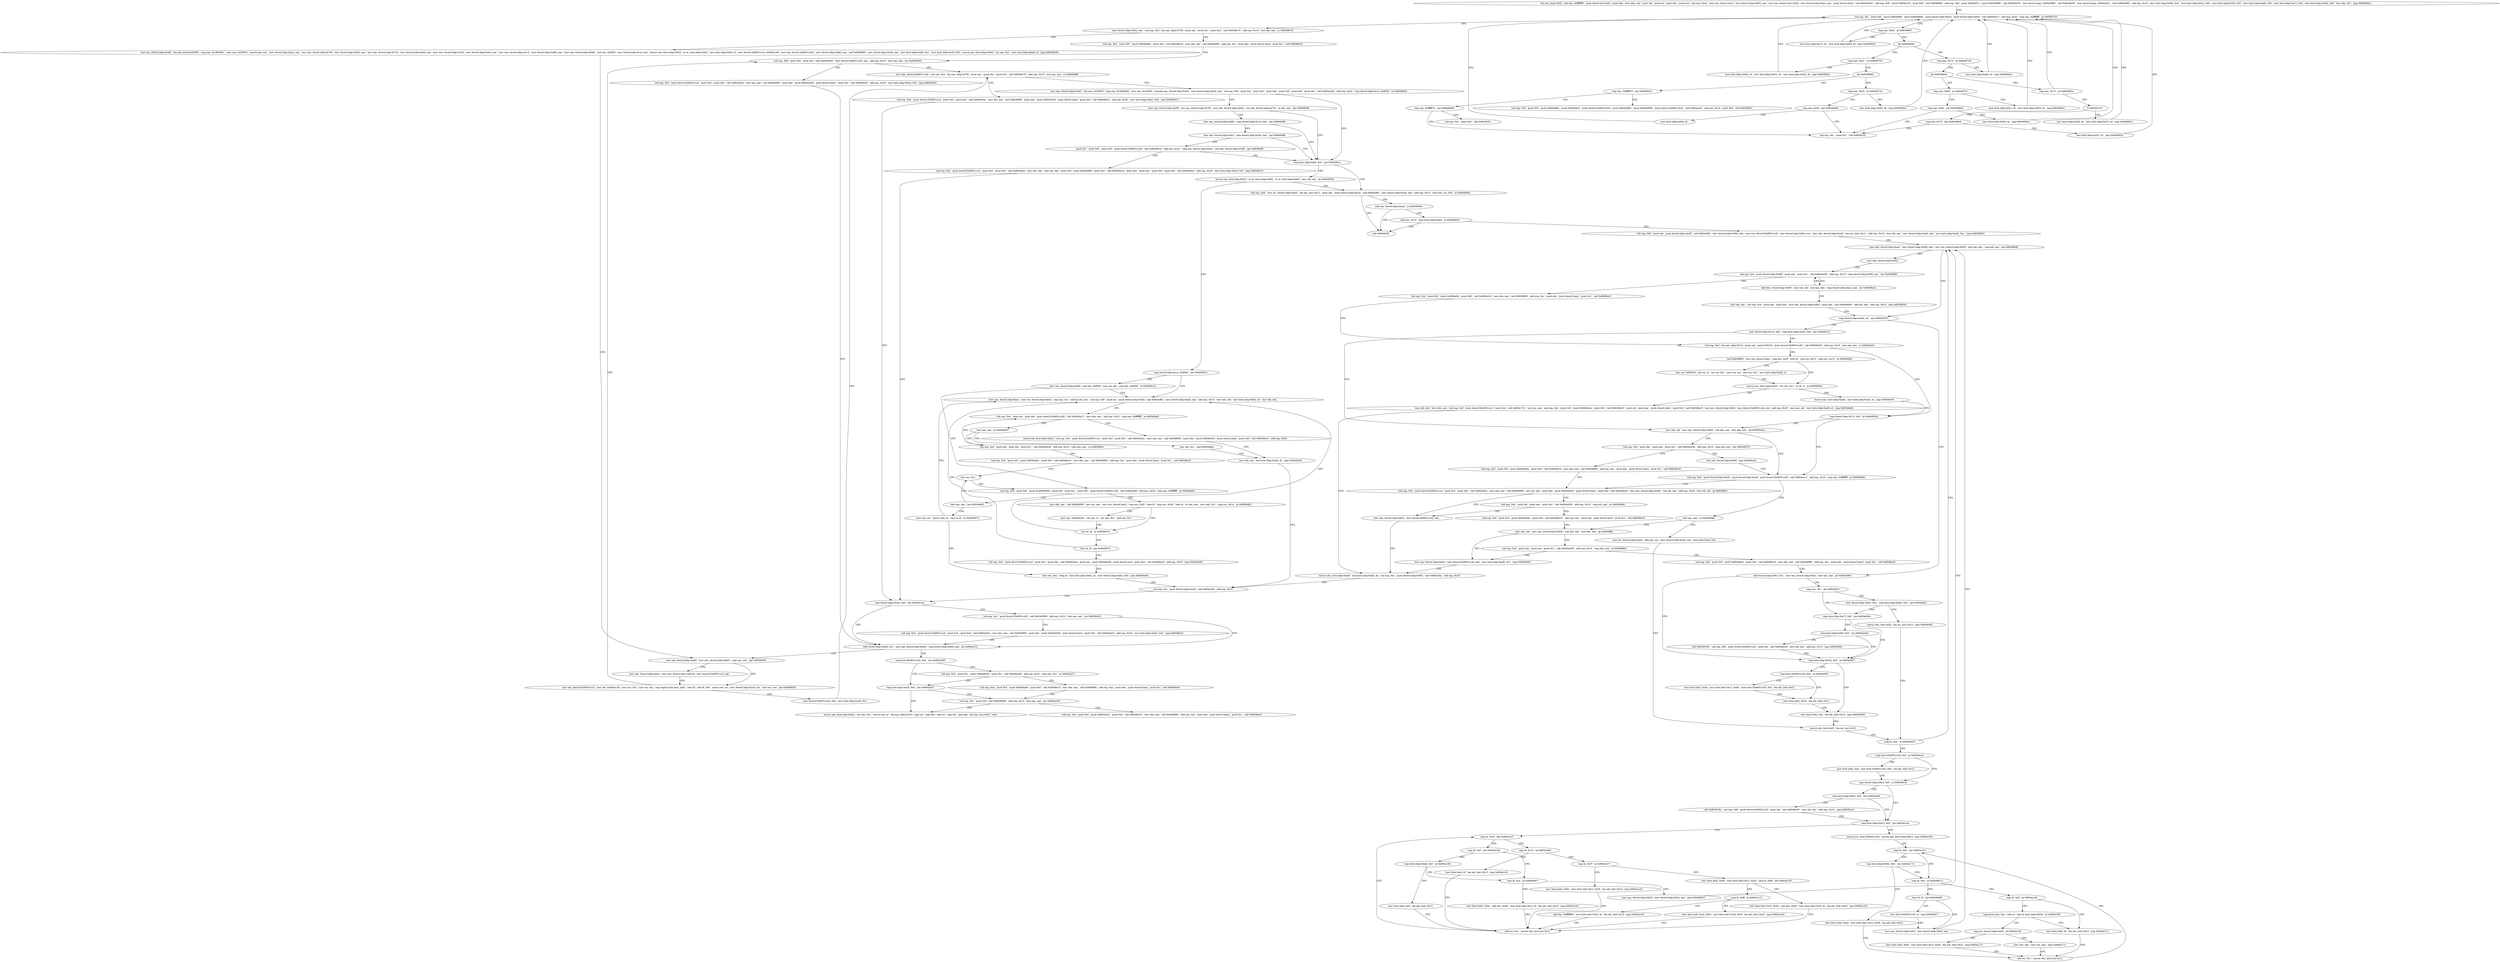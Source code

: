 digraph "func" {
"134518127" [label = "'lea ecx, [esp+0x4]', 'and esp, 0xfffffff0', 'push dword [ecx-0x4]', 'push ebp', 'mov ebp, esp', 'push edi', 'push esi', 'push ebx', 'push ecx', 'sub esp, 0xe4', 'mov eax, dword [ecx]', 'mov dword [ebp-0xb0], eax', 'mov eax, dword [ecx+0x4]', 'mov dword [ebp-0xbc], eax', 'push dword [eax]', 'call 0x804b0b4', 'add esp, 0x8', 'push 0x804e153', 'push 0x6', 'call 0x8048fd0', 'add esp, 0x8', 'push 0x804df1c', 'push 0x804d986', 'call 0x8049030', 'mov dword [esp], 0x804d986', 'call 0x8048e30', 'mov dword [esp], 0x804a2d1', 'call 0x804d880', 'add esp, 0x10', 'mov byte [ebp-0x94], 0x0', 'mov byte [ebp-0x91], 0x0', 'mov byte [ebp-0x92], 0x0', 'mov byte [ebp-0xa6], 0x0', 'mov byte [ebp-0xa7], 0x0', 'mov byte [ebp-0x93], 0x0', 'mov ebx, 0x1', 'jmp 0x804962e', " ]
"134518318" [label = "'sub esp, 0xc', 'push 0x0', 'push 0x804df80', 'push 0x804d9d5', 'push dword [ebp-0xbc]', 'push dword [ebp-0xb0]', 'call 0x804b01c', 'add esp, 0x20', 'cmp eax, 0xffffffff', 'je 0x8049753', " ]
"134518611" [label = "'mov dword [ebp-0x9c], eax', 'sub esp, 0x4', 'lea eax, [ebp-0x78]', 'push eax', 'push 0x1', 'push 0x3', 'call 0x8048e70', 'add esp, 0x10', 'test eax, eax', 'js 0x8049818', " ]
"134518362" [label = "'cmp eax, 0x62', 'je 0x80496f3', " ]
"134518808" [label = "'sub esp, 0x4', 'push 0x5', 'push 0x804d9e0', 'push 0x0', 'call 0x8048e10', 'mov ebx, eax', 'call 0x8048f90', 'add esp, 0xc', 'push ebx', 'push dword [eax]', 'push 0x1', 'call 0x8048ec0', " ]
"134518644" [label = "'mov ecx, dword [ebp-0x44]', 'lea eax, [ecx-0x20000]', 'cmp eax, 0x1ffe0001', 'mov eax, 0x20000', 'cmovb eax, ecx', 'mov dword [ebp-0xac], eax', 'mov eax, dword [ebp-0x78]', 'mov dword [ebp-0xd0], eax', 'mov eax, dword [ebp-0x74]', 'mov dword [ebp-0xd4], eax', 'mov eax, dword [ebp-0x20]', 'mov dword [ebp-0xdc], eax', 'mov eax, dword [ebp-0x1c]', 'mov dword [ebp-0xd8], eax', 'mov eax, dword [ebp-0x68]', 'and eax, 0xf000', 'mov dword [ebp-0xcc], eax', 'movzx eax, byte [ebp-0x93]', 'or al, byte [ebp-0x92]', 'mov byte [ebp-0xbf], al', 'mov dword [0x8051ccc], 0x804e136', 'mov eax, dword [0x8051c54]', 'mov dword [ebp-0xb8], eax', 'call 0x8048f60', 'mov dword [ebp-0xc8], eax', 'mov byte [ebp-0xbe], 0x1', 'mov byte [ebp-0xc0], 0x0', 'movzx eax, byte [ebp-0x94]', 'xor eax, 0x1', 'mov byte [ebp-0xbd], al', 'jmp 0x8049e3b', " ]
"134518515" [label = "'mov byte [ebp-0xa7], bl', 'mov byte [ebp-0x93], bl', 'jmp 0x804962e', " ]
"134518371" [label = "'jle 0x804960b', " ]
"134518845" [label = "'sub esp, 0x8', 'push 0x0', 'push eax', 'call 0x8048d50', 'mov dword [0x8051cc8], eax', 'add esp, 0x10', 'test eax, eax', 'jns 0x8049e94', " ]
"134520379" [label = "'mov eax, dword [ebp-0xb8]', 'mov edx, dword [ebp-0xb0]', 'cmp eax, edx', 'jge 0x8049e59', " ]
"134518283" [label = "'cmp eax, 0x41', 'je 0x8049704', " ]
"134518373" [label = "'cmp eax, 0x73', 'je 0x8049726', " ]
"134520468" [label = "'mov ebx, dword [0x8051cc8]', 'sub esp, 0x4', 'lea eax, [ebp-0x78]', 'push eax', 'push ebx', 'push 0x3', 'call 0x8048e70', 'add esp, 0x10', 'test eax, eax', 'js 0x804988f', " ]
"134518927" [label = "'sub esp, 0x4', 'push dword [0x8051ccc]', 'push 0x3', 'push 0x0', 'call 0x804c82a', 'mov ebx, eax', 'call 0x8048f90', 'push ebx', 'push 0x804e028', 'push dword [eax]', 'push 0x0', 'call 0x8048ec0', 'add esp, 0x20', 'mov byte [ebp-0xbe], 0x0', 'jmp 0x8049e15', " ]
"134520500" [label = "'mov eax, dword [ebp-0x44]', 'sub eax, 0x20000', 'cmp eax, 0x1ffe0000', 'mov eax, 0x20000', 'cmovbe eax, dword [ebp-0x44]', 'mov dword [ebp-0xb4], eax', 'sub esp, 0x8', 'push 0x2', 'push 0x0', 'push 0x0', 'push 0x0', 'push 0x0', 'push ebx', 'call 0x804a3a6', 'add esp, 0x20', 'cmp dword [ebp-0xcc], 0x8000', 'je 0x80498c6', " ]
"134518872" [label = "'sub esp, 0x4', 'push dword [0x8051ccc]', 'push 0x3', 'push 0x0', 'call 0x804c82a', 'mov ebx, eax', 'call 0x8048f90', 'push ebx', 'push 0x804e028', 'push dword [eax]', 'push 0x0', 'call 0x8048ec0', 'add esp, 0x20', 'mov byte [ebp-0xbe], 0x0', 'jmp 0x8049e22', " ]
"134520354" [label = "'add dword [ebp-0xb8], 0x1', 'mov eax, dword [ebp-0xb8]', 'cmp dword [ebp-0xb0], eax', 'jle 0x804a21e', " ]
"134520409" [label = "'mov eax, dword [0x8051ccc]', 'mov edi, 0x804e136', 'mov ecx, 0x2', 'mov esi, eax', 'rep cmpsb byte [esi], [edi]', 'seta dl', 'sbb dl, 0x0', 'movsx ecx, dl', 'mov dword [ebp-0xc4], ecx', 'test ecx, ecx', 'jne 0x804983d', " ]
"134520395" [label = "'mov edx, dword [ebp-0xbc]', 'mov eax, dword [edx+eax*4]', 'mov dword [0x8051ccc], eax', " ]
"134518532" [label = "'mov byte [ebp-0x94], bl', 'mov byte [ebp-0x91], bl', 'mov byte [ebp-0x92], bl', 'jmp 0x804962e', " ]
"134518292" [label = "'jle 0x8049688', " ]
"134518566" [label = "'mov byte [ebp-0xa6], bl', 'jmp 0x804962e', " ]
"134518382" [label = "'jle 0x80496d4', " ]
"134520341" [label = "'cmp dword [ebp-0xc4], 0x0', 'jne 0x804a1ce', " ]
"134518982" [label = "'mov eax, dword [ebp-0xd0]', 'xor eax, dword [ebp-0x78]', 'mov edx, dword [ebp-0xd4]', 'xor edx, dword [ebp-0x74]', 'or edx, eax', 'jne 0x8049ef6', " ]
"134520566" [label = "'cmp byte [ebp-0xbf], 0x0', 'jne 0x8049f1a', " ]
"134521374" [label = "'cmp byte [0x8051cc0], 0x0', 'jne 0x804a249', " ]
"134520451" [label = "'mov dword [0x8051cc8], 0x0', 'mov byte [ebp-0xc0], 0x1', " ]
"134518408" [label = "'cmp eax, 0xffffff7d', 'jne 0x80496c3', " ]
"134518294" [label = "'cmp eax, 0x45', 'je 0x804971b', " ]
"134518484" [label = "'cmp eax, 0x65', 'je 0x8049731', " ]
"134518384" [label = "'cmp eax, 0x75', 'je 0x804962e', " ]
"134521294" [label = "'sub esp, 0xc', 'push dword [0x8051cc8]', 'call 0x8049080', 'add esp, 0x10', 'test eax, eax', 'jns 0x8049e22', " ]
"134519008" [label = "'mov eax, dword [ebp-0xd8]', 'cmp dword [ebp-0x1c], eax', 'jne 0x8049ef6', " ]
"134520602" [label = "'sub esp, 0x8', 'mov esi, dword [ebp-0xb4]', 'lea eax, [esi+0x1]', 'push eax', 'push dword [ebp-0xc8]', 'call 0x804cf82', 'mov dword [ebp-0xa4], eax', 'add esp, 0x10', 'imul eax, esi, 0x4', 'jo 0x8049b0e', " ]
"134520575" [label = "'movzx eax, byte [ebp-0x91]', 'or al, byte [ebp-0x94]', 'or al, byte [ebp-0xa6]', 'mov edi, eax', 'je 0x804995d', " ]
"134521417" [label = "'sub esp, 0x4', 'push 0x1', 'push 0x804da30', 'push 0x1', 'call 0x804a438', 'add esp, 0x10', 'cmp eax, 0x1', 'je 0x804a227', " ]
"134521383" [label = "'cmp byte [ebp-0xc0], 0x0', 'jne 0x804a287', " ]
"134518467" [label = "'cmp eax, 0xffffff7e', 'jne 0x80496e9', " ]
"134518415" [label = "'sub esp, 0x4', 'push 0x0', 'push 0x804d9af', 'push 0x804d9c3', 'push dword [0x8051c44]', 'push 0x804d982', 'push 0x804d908', 'push dword [0x8051cb4]', 'call 0x804cee5', 'add esp, 0x14', 'push 0x0', 'call 0x8048f10', " ]
"134518555" [label = "'mov byte [ebp-0x92], bl', 'jmp 0x804962e', " ]
"134518303" [label = "'cmp eax, 0x54', 'jne 0x80496e9', " ]
"134518577" [label = "'mov byte [ebp-0x91], bl', 'mov byte [ebp-0x92], bl', 'jmp 0x804962e', " ]
"134518489" [label = "'cmp eax, 0x6e', 'jne 0x80496e9', " ]
"134518389" [label = "'jl 0x8049742', " ]
"134521319" [label = "'sub esp, 0x4', 'push dword [0x8051ccc]', 'push 0x3', 'push 0x0', 'call 0x804c82a', 'mov ebx, eax', 'call 0x8048f90', 'push ebx', 'push 0x804e028', 'push dword [eax]', 'push 0x0', 'call 0x8048ec0', 'add esp, 0x20', 'mov byte [ebp-0xbe], 0x0', 'jmp 0x8049e22', " ]
"134519023" [label = "'mov eax, dword [ebp-0xdc]', 'cmp dword [ebp-0x20], eax', 'jne 0x8049ef6', " ]
"134519566" [label = "'call 0x804d30f', " ]
"134520644" [label = "'add eax, dword [ebp-0xac]', 'jo 0x8049b0e', " ]
"134519133" [label = "'cmp dword [ebp-0xcc], 0x8000', 'jne 0x804997e', " ]
"134521442" [label = "'sub esp, 0x4', 'push 0x5', 'push 0x804da0e', 'push 0x0', 'call 0x8048e10', 'mov ebx, eax', 'call 0x8048f90', 'add esp, 0xc', 'push ebx', 'push dword [eax]', 'push 0x1', 'call 0x8048ec0', " ]
"134521479" [label = "'sub esp, 0xc', 'push 0x0', 'call 0x8049080', 'add esp, 0x10', 'test eax, eax', 'jns 0x804a230', " ]
"134521392" [label = "'movzx eax, byte [ebp-0xbe]', 'xor eax, 0x1', 'movzx eax, al', 'lea esp, [ebp-0x10]', 'pop ecx', 'pop ebx', 'pop esi', 'pop edi', 'pop ebp', 'lea esp, [ecx-0x4]', 'retn', " ]
"134518505" [label = "'sub esp, 0xc', 'push 0x1', 'call 0x80491f2', " ]
"134518474" [label = "'sub esp, 0xc', 'push 0x0', 'call 0x80491f2', " ]
"134518312" [label = "'mov byte [ebp-0x94], bl', " ]
"134518494" [label = "'mov byte [ebp-0x93], bl', 'jmp 0x804962e', " ]
"134518594" [label = "'mov byte [ebp-0x94], bl', 'mov byte [ebp-0x91], bl', 'jmp 0x804962e', " ]
"134518395" [label = "'cmp eax, 0x76', 'jne 0x80496e9', " ]
"134519038" [label = "'push 0x1', 'push 0x0', 'push 0x0', 'push dword [0x8051cc8]', 'call 0x8049010', 'add esp, 0x10', 'cmp eax, dword [ebp-0x4c]', 'sbb edx, dword [ebp-0x48]', 'jge 0x8049ef6', " ]
"134520656" [label = "'add eax, 0x13', 'seto byte [ebp-0xa8]', 'jo 0x8049b0e', " ]
"134519166" [label = "'mov eax, dword [ebp-0xac]', 'mov esi, dword [ebp-0xb4]', 'cmp eax, esi', 'cmovge esi, eax', 'sub esp, 0x8', 'push esi', 'push dword [ebp-0xc8]', 'call 0x804cf82', 'mov dword [ebp-0xa4], eax', 'add esp, 0x10', 'mov edx, edi', 'mov byte [ebp-0x8c], dl', 'mov edi, eax', " ]
"134519145" [label = "'mov eax, dword [ebp-0x68]', 'and eax, 0xf000', 'mov esi, edi', 'cmp eax, 0x8000', 'je 0x8049a14', " ]
"134521496" [label = "'sub esp, 0x4', 'push 0x5', 'push 0x804da32', 'push 0x0', 'call 0x8048e10', 'mov ebx, eax', 'call 0x8048f90', 'add esp, 0xc', 'push ebx', 'push dword [eax]', 'push 0x1', 'call 0x8048ec0', " ]
"134518400" [label = "'mov byte [ebp-0x91], bl', 'jmp 0x804962e', " ]
"134519070" [label = "'sub esp, 0x4', 'push dword [0x8051ccc]', 'push 0x3', 'push 0x0', 'call 0x804c82a', 'mov ebx, eax', 'add esp, 0xc', 'push 0x5', 'push 0x804d9f0', 'push 0x0', 'call 0x8048e10', 'push ebx', 'push eax', 'push 0x0', 'push 0x0', 'call 0x8048ec0', 'add esp, 0x20', 'mov byte [ebp-0xbe], 0x0', 'jmp 0x8049e15', " ]
"134520672" [label = "'sub esp, 0x8', 'push eax', 'push dword [ebp-0xc8]', 'call 0x804cf82', 'mov dword [ebp-0x90], eax', 'mov ecx, dword [0x8051cc4]', 'mov dword [ebp-0x8c], ecx', 'mov edx, dword [ebp-0xa4]', 'lea esi, [edx+0x1]', 'add esp, 0x10', 'mov edi, eax', 'mov dword [ebp-0xa0], edx', 'mov byte [ebp-0xa5], 0x1', 'jmp 0x8049b23', " ]
"134519217" [label = "'sub esp, 0x4', 'push esi', 'push edi', 'push dword [0x8051cc8]', 'call 0x804ca12', 'mov ebx, eax', 'add esp, 0x10', 'cmp eax, 0xffffffff', 'je 0x8049ac8', " ]
"134519316" [label = "'sub esp, 0x8', 'push 0x0', 'push 0x40000000', 'push 0x0', 'push 0x1', 'push 0x0', 'push dword [0x8051cc8]', 'call 0x804a38f', 'add esp, 0x20', 'cmp eax, 0xffffffff', 'je 0x8049a62', " ]
"134519587" [label = "'mov edx, dword [ebp-0xac]', 'mov dword [ebp-0x98], edx', 'mov eax, dword [ebp-0x90]', 'add eax, edx', 'cmp edi, eax', 'jae 0x8049ba8', " ]
"134519496" [label = "'movzx edi, byte [ebp-0x8c]', 'sub esp, 0x4', 'push dword [0x8051ccc]', 'push 0x3', 'push 0x0', 'call 0x804c82a', 'mov ebx, eax', 'call 0x8048f90', 'push ebx', 'push 0x804e028', 'push dword [eax]', 'push 0x0', 'call 0x8048ec0', 'add esp, 0x20', " ]
"134519546" [label = "'mov edx, edi', 'and byte [ebp-0xbe], dl', 'jmp 0x8049e04', " ]
"134519247" [label = "'test eax, eax', 'je 0x8049b07', " ]
"134519559" [label = "'mov edi, 0x1', 'jmp 0x8049afa', " ]
"134519255" [label = "'sub esp, 0x4', 'push eax', 'push edi', 'push 0x1', 'call 0x804a438', 'add esp, 0x10', 'cmp ebx, eax', 'je 0x80499b1', " ]
"134519394" [label = "'mov ebx, eax', 'call 0x8048f90', 'mov esi, eax', 'mov ecx, dword [eax]', 'cmp ecx, 0x5f', 'sete dl', 'cmp ecx, 0x26', 'sete al', 'or edx, eax', 'mov eax, 0x1', 'cmp ecx, 0x1a', 'ja 0x8049a92', " ]
"134519351" [label = "'test eax, eax', 'jne 0x8049a0f', " ]
"134519720" [label = "'mov ebx, dword [ebp-0x90]', " ]
"134519611" [label = "'cmp dword [ebp-0xa0], esi', 'jae 0x804a033', " ]
"134520324" [label = "'sub esp, 0xc', 'push dword [ebp-0xa4]', 'call 0x804a3fa', 'add esp, 0x10', " ]
"134519274" [label = "'sub esp, 0x4', 'push 0x5', 'push 0x804da0e', 'push 0x0', 'call 0x8048e10', 'mov ebx, eax', 'call 0x8048f90', 'add esp, 0xc', 'push ebx', 'push dword [eax]', 'push 0x1', 'call 0x8048ec0', " ]
"134519442" [label = "'test al, al', 'je 0x804997e', " ]
"134519429" [label = "'mov eax, 0x4440202', 'shr eax, cl', 'xor eax, 0x1', 'and eax, 0x1', " ]
"134519311" [label = "'mov esi, 0x1', " ]
"134519355" [label = "'mov eax, esi', 'movzx ebx, al', 'test al, al', 'je 0x804997e', " ]
"134519726" [label = "'sub esp, 0x4', 'push dword [ebp-0x98]', 'push ebx', 'push 0x1', 'call 0x804a438', 'add esp, 0x10', 'cmp dword [ebp-0x98], eax', 'jne 0x8049bf9', " ]
"134520883" [label = "'add dword [ebp-0x8c], 0x1', 'mov eax, dword [ebp-0x8c]', 'test eax, eax', 'jle 0x804a06e', " ]
"134519623" [label = "'mov dword [ebp-0x7c], 0x0', 'cmp byte [ebp-0xa5], 0x0', 'jne 0x8049c1e', " ]
"134519450" [label = "'test dl, dl', 'jne 0x804997e', " ]
"134519368" [label = "'test ebx, ebx', 'setg al', 'and byte [ebp-0xbe], al', 'mov dword [ebp-0xa4], 0x0', 'jmp 0x8049e04', " ]
"134519801" [label = "'sub esp, 0x4', 'push 0x5', 'push 0x804da0e', 'push 0x0', 'call 0x8048e10', 'mov ebx, eax', 'call 0x8048f90', 'add esp, 0xc', 'push ebx', 'push dword [eax]', 'push 0x1', 'call 0x8048ec0', " ]
"134519838" [label = "'sub esp, 0x4', 'lea eax, [ebp-0x7c]', 'push eax', 'push 0x541b', 'push dword [0x8051cc8]', 'call 0x8048e50', 'add esp, 0x10', 'test eax, eax', 'js 0x8049ce4', " ]
"134519754" [label = "'add ebx, dword [ebp-0x98]', 'mov eax, edi', 'sub eax, ebx', 'cmp dword [ebp-0xac], eax', 'jle 0x8049bae', " ]
"134519772" [label = "'mov edi, eax', 'sub esp, 0x4', 'push eax', 'push ebx', 'mov ebx, dword [ebp-0x90]', 'push ebx', 'call 0x8048d90', 'add edi, ebx', 'add esp, 0x10', 'jmp 0x8049b3b', " ]
"134520942" [label = "'cmp byte [ebp-0x92], 0x0', 'je 0x804a097', " ]
"134520900" [label = "'cmp eax, 0x1', 'jle 0x804a05c', " ]
"134519643" [label = "'mov ebx, edi', 'mov eax, dword [ebp-0x90]', 'sub ebx, eax', 'test ebx, ebx', 'jle 0x8049c4a', " ]
"134519458" [label = "'sub esp, 0x4', 'push dword [0x8051ccc]', 'push 0x3', 'push 0x0', 'call 0x804c82a', 'push eax', 'push 0x804e028', 'push dword [esi]', 'push 0x0', 'call 0x8048ec0', 'add esp, 0x20', 'jmp 0x8049a48', " ]
"134520036" [label = "'call 0x8048f90', 'mov ecx, dword [eax]', 'cmp ecx, 0x5f', 'sete dl', 'sub ecx, 0x13', 'cmp ecx, 0x13', 'ja 0x8049d0e', " ]
"134520078" [label = "'movzx ecx, byte [ebp-0xa5]', 'xor ecx, 0x1', 'or dl, cl', 'je 0x8049d2e', " ]
"134520057" [label = "'mov esi, 0x80049', 'shr esi, cl', 'xor esi, 0x1', 'mov ecx, esi', 'and ecx, 0x1', 'mov byte [ebp-0xa5], cl', " ]
"134519872" [label = "'cmp dword [ebp-0x7c], 0x0', 'je 0x8049b5b', " ]
"134519882" [label = "'sub esp, 0x4', 'push dword [ebp-0xb4]', 'push dword [ebp-0xa4]', 'push dword [0x8051cc8]', 'call 0x804ca12', 'add esp, 0x10', 'cmp eax, 0xffffffff', 'je 0x8049d9e', " ]
"134520983" [label = "'mov byte [edi], 0xa', 'lea edi, [edi+0x1]', 'jmp 0x8049c89', " ]
"134520951" [label = "'cmp byte [0x8051cc0], 0x0', 'je 0x804a091', " ]
"134520924" [label = "'cmp byte [ebp-0xa7], 0x0', 'jne 0x804a06e', " ]
"134520905" [label = "'mov dword [ebp-0x8c], 0x2', 'cmp byte [ebp-0xa6], 0x0', 'jne 0x804a0a2', " ]
"134519661" [label = "'sub esp, 0x4', 'push ebx', 'push eax', 'push 0x1', 'call 0x804a438', 'add esp, 0x10', 'cmp ebx, eax', 'jne 0x8049d79', " ]
"134520110" [label = "'mov edi, edx', 'mov ebx, eax', 'sub esp, 0x8', 'push dword [0x8051ccc]', 'push 0x4', 'call 0x804c721', 'mov esi, eax', 'add esp, 0xc', 'push 0x5', 'push 0x804da1a', 'push 0x0', 'call 0x8048e10', 'push esi', 'push eax', 'push dword [ebx]', 'push 0x0', 'call 0x8048ec0', 'mov ecx, dword [ebp-0x8c]', 'mov dword [0x8051cc4], ecx', 'add esp, 0x20', 'mov eax, edi', 'mov byte [ebp-0xa8], al', 'jmp 0x8049de6', " ]
"134520092" [label = "'movzx eax, byte [ebp-0xa8]', 'mov byte [ebp-0xa5], al', 'jmp 0x8049c40', " ]
"134520222" [label = "'sub esp, 0x4', 'push dword [0x8051ccc]', 'push 0x3', 'push 0x0', 'call 0x804c82a', 'mov ebx, eax', 'call 0x8048f90', 'mov esi, eax', 'push ebx', 'push 0x804e028', 'push dword [eax]', 'push 0x0', 'call 0x8048ec0', 'mov eax, dword [ebp-0x90]', 'sub edi, eax', 'add esp, 0x20', 'test edi, edi', 'jg 0x8049fa1', " ]
"134519920" [label = "'test eax, eax', 'je 0x8049fd6', " ]
"134519945" [label = "'movzx ebx, byte [esi]', 'lea esi, [esi+0x1]', " ]
"134520977" [label = "'mov byte [edi], 0x24', 'lea edi, [edi+0x1]', " ]
"134520960" [label = "'mov byte [edi], 0x5e', 'mov byte [edi+0x1], 0x4d', 'mov byte [0x8051cc0], 0x0', 'lea edi, [edi+0x2]', " ]
"134520933" [label = "'cmp byte [ebp-0x93], 0x0', 'jne 0x804a0ad', " ]
"134520994" [label = "'movzx ebx, byte [esi]', 'lea esi, [esi+0x1]', 'jmp 0x8049c8f', " ]
"134520185" [label = "'sub esp, 0x4', 'push 0x5', 'push 0x804da0e', 'push 0x0', 'call 0x8048e10', 'mov ebx, eax', 'call 0x8048f90', 'add esp, 0xc', 'push ebx', 'push dword [eax]', 'push 0x1', 'call 0x8048ec0', " ]
"134519684" [label = "'mov edi, dword [ebp-0x90]', 'jmp 0x8049c4a', " ]
"134520294" [label = "'movzx edx, byte [ebp-0xa8]', 'and byte [ebp-0xbe], dl', 'sub esp, 0xc', 'push dword [ebp-0x90]', 'call 0x804a3fa', 'add esp, 0x10', " ]
"134520737" [label = "'sub esp, 0x4', 'push edi', 'push eax', 'push 0x1', 'call 0x804a438', 'add esp, 0x10', 'cmp edi, eax', 'je 0x8049ddb', " ]
"134520283" [label = "'mov eax, dword [ebp-0x8c]', 'mov dword [0x8051cc4], eax', " ]
"134520790" [label = "'mov ebx, edi', 'mov eax, dword [ebp-0x90]', 'sub ebx, eax', 'test ebx, ebx', 'jg 0x8049ffb', " ]
"134519928" [label = "'mov esi, dword [ebp-0xa4]', 'add eax, esi', 'mov dword [ebp-0xa0], eax', 'mov byte [eax], 0xa', " ]
"134519951" [label = "'cmp bl, 0xa', 'je 0x8049b23', " ]
"134521005" [label = "'call 0x804919b', 'sub esp, 0x8', 'push dword [0x8051c2c]', 'push edi', 'call 0x8048e20', 'mov edi, eax', 'add esp, 0x10', 'jmp 0x804a06e', " ]
"134520760" [label = "'sub esp, 0x4', 'push 0x5', 'push 0x804da0e', 'push 0x0', 'call 0x8048e10', 'add esp, 0xc', 'push eax', 'push dword [esi]', 'push 0x1', 'call 0x8048ec0', " ]
"134520827" [label = "'sub esp, 0x4', 'push ebx', 'push eax', 'push 0x1', 'call 0x804a438', 'add esp, 0x10', 'cmp ebx, eax', 'je 0x8049fe4', " ]
"134520804" [label = "'mov eax, dword [ebp-0x8c]', 'mov dword [0x8051cc4], eax', 'mov byte [ebp-0xa8], 0x1', 'jmp 0x8049de6', " ]
"134519960" [label = "'cmp byte [0x8051cc0], 0x0', 'je 0x8049cae', " ]
"134519982" [label = "'cmp dword [ebp-0x8c], 0x0', 'js 0x8049cc4', " ]
"134519969" [label = "'mov byte [edi], 0xd', 'mov byte [0x8051cc0], 0x0', 'lea edi, [edi+0x1]', " ]
"134520846" [label = "'sub esp, 0x4', 'push 0x5', 'push 0x804da0e', 'push 0x0', 'call 0x8048e10', 'mov ebx, eax', 'call 0x8048f90', 'add esp, 0xc', 'push ebx', 'push dword [eax]', 'push 0x1', 'call 0x8048ec0', " ]
"134520004" [label = "'cmp byte [ebp-0x91], 0x0', 'jne 0x804a14a', " ]
"134519991" [label = "'cmp byte [ebp-0x93], 0x0', 'jne 0x804a0c8', " ]
"134521162" [label = "'cmp bl, 0x1f', 'jbe 0x804a12f', " ]
"134520017" [label = "'movzx ecx, byte [0x8051cc0]', 'movzx edx, byte [ebp-0x91]', 'jmp 0x804a183', " ]
"134521032" [label = "'call 0x804919b', 'sub esp, 0x8', 'push dword [0x8051c2c]', 'push edi', 'call 0x8048e20', 'mov edi, eax', 'add esp, 0x10', 'jmp 0x8049cc4', " ]
"134521135" [label = "'cmp bl, 0x9', 'jne 0x804a15b', " ]
"134521167" [label = "'cmp bl, 0x7e', 'ja 0x804a0e6', " ]
"134521219" [label = "'cmp bl, 0x9', 'jne 0x804a191', " ]
"134521179" [label = "'cmp bl, 0xa', 'je 0x8049b97', " ]
"134521140" [label = "'cmp byte [ebp-0xbd], 0x0', 'je 0x804a15b', " ]
"134521062" [label = "'cmp bl, 0x7f', 'je 0x804a107', " ]
"134521172" [label = "'mov byte [edi], bl', 'lea edi, [edi+0x1]', 'jmp 0x804a143', " ]
"134521233" [label = "'cmp bl, 0xa', 'je 0x8049b13', " ]
"134521224" [label = "'cmp byte [ebp-0x94], 0x0', 'jne 0x804a172', " ]
"134519703" [label = "'mov eax, dword [ebp-0x9c]', 'mov dword [ebp-0x8c], eax', 'jmp 0x8049b23', " ]
"134521188" [label = "'mov byte [edi], 0x5e', 'add ebx, 0x40', 'mov byte [edi+0x1], bl', 'lea edi, [edi+0x2]', 'jmp 0x804a143', " ]
"134521149" [label = "'mov byte [edi], 0x9', 'lea edi, [edi+0x1]', " ]
"134521095" [label = "'mov byte [edi], 0x5e', 'mov byte [edi+0x1], 0x3f', 'lea edi, [edi+0x2]', 'jmp 0x804a143', " ]
"134521067" [label = "'mov byte [edi], 0x4d', 'mov byte [edi+0x1], 0x2d', 'cmp bl, 0x9f', 'jbe 0x804a120', " ]
"134521155" [label = "'add esi, 0x1', 'movzx ebx, byte [esi-0x1]', " ]
"134519571" [label = "'test dl, dl', 'jne 0x8049b8f', " ]
"134521242" [label = "'cmp bl, 0xd', 'je 0x804a1a6', " ]
"134521202" [label = "'mov byte [edi], 0x5e', 'mov byte [edi+0x1], 0x49', 'lea edi, [edi+0x2]', " ]
"134521120" [label = "'mov byte [edi+0x2], 0x5e', 'sub ebx, 0x40', 'mov byte [edi+0x3], bl', 'lea edi, [edi+0x4]', 'jmp 0x804a143', " ]
"134521079" [label = "'cmp bl, 0xff', 'je 0x804a113', " ]
"134519695" [label = "'mov byte [0x8051cc0], cl', 'jmp 0x8049b17', " ]
"134519575" [label = "'mov eax, dword [ebp-0x9c]', 'mov dword [ebp-0x8c], eax', " ]
"134521254" [label = "'cmp byte [esi], 0xa', 'sete al', 'and al, byte [ebp-0x92]', 'je 0x804a19f', " ]
"134521247" [label = "'mov byte [edi], bl', 'lea edi, [edi+0x1]', 'jmp 0x804a17c', " ]
"134521212" [label = "'add esi, 0x1', 'movzx ebx, byte [esi-0x1]', " ]
"134521107" [label = "'mov byte [edi+0x2], 0x5e', 'mov byte [edi+0x3], 0x3f', 'lea edi, [edi+0x4]', 'jmp 0x804a143', " ]
"134521084" [label = "'add ebx, 0xffffff80', 'mov byte [edi+0x2], bl', 'lea edi, [edi+0x3]', 'jmp 0x804a143', " ]
"134521268" [label = "'cmp esi, dword [ebp-0xa0]', 'je 0x804a1c8', " ]
"134521288" [label = "'mov edx, eax', 'mov ecx, eax', 'jmp 0x804a17c', " ]
"134521276" [label = "'mov byte [edi], 0x5e', 'mov byte [edi+0x1], 0x4d', 'lea edi, [edi+0x2]', 'jmp 0x804a17c', " ]
"134518127" -> "134518318" [ label = "CFG" ]
"134518318" -> "134518611" [ label = "CFG" ]
"134518318" -> "134518362" [ label = "CFG" ]
"134518611" -> "134518808" [ label = "CFG" ]
"134518611" -> "134518644" [ label = "CFG" ]
"134518362" -> "134518515" [ label = "CFG" ]
"134518362" -> "134518371" [ label = "CFG" ]
"134518808" -> "134518845" [ label = "CFG" ]
"134518644" -> "134520379" [ label = "CFG" ]
"134518515" -> "134518318" [ label = "CFG" ]
"134518371" -> "134518283" [ label = "CFG" ]
"134518371" -> "134518373" [ label = "CFG" ]
"134518845" -> "134520468" [ label = "CFG" ]
"134518845" -> "134518872" [ label = "CFG" ]
"134520379" -> "134520409" [ label = "CFG" ]
"134520379" -> "134520395" [ label = "CFG" ]
"134518283" -> "134518532" [ label = "CFG" ]
"134518283" -> "134518292" [ label = "CFG" ]
"134518373" -> "134518566" [ label = "CFG" ]
"134518373" -> "134518382" [ label = "CFG" ]
"134520468" -> "134518927" [ label = "CFG" ]
"134520468" -> "134520500" [ label = "CFG" ]
"134518927" -> "134520341" [ label = "CFG" ]
"134520500" -> "134518982" [ label = "CFG" ]
"134520500" -> "134520566" [ label = "CFG" ]
"134518872" -> "134520354" [ label = "CFG" ]
"134520354" -> "134521374" [ label = "CFG" ]
"134520354" -> "134520379" [ label = "CFG" ]
"134520409" -> "134518845" [ label = "CFG" ]
"134520409" -> "134520451" [ label = "CFG" ]
"134520395" -> "134520409" [ label = "CFG" ]
"134518532" -> "134518318" [ label = "CFG" ]
"134518292" -> "134518408" [ label = "CFG" ]
"134518292" -> "134518294" [ label = "CFG" ]
"134518566" -> "134518318" [ label = "CFG" ]
"134518382" -> "134518484" [ label = "CFG" ]
"134518382" -> "134518384" [ label = "CFG" ]
"134520341" -> "134521294" [ label = "CFG" ]
"134520341" -> "134520354" [ label = "CFG" ]
"134518982" -> "134520566" [ label = "CFG" ]
"134518982" -> "134519008" [ label = "CFG" ]
"134520566" -> "134520602" [ label = "CFG" ]
"134520566" -> "134520575" [ label = "CFG" ]
"134521374" -> "134521417" [ label = "CFG" ]
"134521374" -> "134521383" [ label = "CFG" ]
"134520451" -> "134520468" [ label = "CFG" ]
"134518408" -> "134518467" [ label = "CFG" ]
"134518408" -> "134518415" [ label = "CFG" ]
"134518294" -> "134518555" [ label = "CFG" ]
"134518294" -> "134518303" [ label = "CFG" ]
"134518484" -> "134518577" [ label = "CFG" ]
"134518484" -> "134518489" [ label = "CFG" ]
"134518384" -> "134518318" [ label = "CFG" ]
"134518384" -> "134518389" [ label = "CFG" ]
"134521294" -> "134520354" [ label = "CFG" ]
"134521294" -> "134521319" [ label = "CFG" ]
"134519008" -> "134520566" [ label = "CFG" ]
"134519008" -> "134519023" [ label = "CFG" ]
"134520602" -> "134519566" [ label = "CFG" ]
"134520602" -> "134520644" [ label = "CFG" ]
"134520575" -> "134519133" [ label = "CFG" ]
"134520575" -> "134520602" [ label = "CFG" ]
"134521417" -> "134521383" [ label = "CFG" ]
"134521417" -> "134521442" [ label = "CFG" ]
"134521383" -> "134521479" [ label = "CFG" ]
"134521383" -> "134521392" [ label = "CFG" ]
"134518467" -> "134518505" [ label = "CFG" ]
"134518467" -> "134518474" [ label = "CFG" ]
"134518555" -> "134518318" [ label = "CFG" ]
"134518303" -> "134518505" [ label = "CFG" ]
"134518303" -> "134518312" [ label = "CFG" ]
"134518577" -> "134518318" [ label = "CFG" ]
"134518489" -> "134518505" [ label = "CFG" ]
"134518489" -> "134518494" [ label = "CFG" ]
"134518389" -> "134518594" [ label = "CFG" ]
"134518389" -> "134518395" [ label = "CFG" ]
"134521319" -> "134520354" [ label = "CFG" ]
"134519023" -> "134520566" [ label = "CFG" ]
"134519023" -> "134519038" [ label = "CFG" ]
"134520644" -> "134519566" [ label = "CFG" ]
"134520644" -> "134520656" [ label = "CFG" ]
"134519133" -> "134519166" [ label = "CFG" ]
"134519133" -> "134519145" [ label = "CFG" ]
"134521442" -> "134521479" [ label = "CFG" ]
"134521479" -> "134521392" [ label = "CFG" ]
"134521479" -> "134521496" [ label = "CFG" ]
"134518312" -> "134518318" [ label = "CFG" ]
"134518494" -> "134518318" [ label = "CFG" ]
"134518594" -> "134518318" [ label = "CFG" ]
"134518395" -> "134518505" [ label = "CFG" ]
"134518395" -> "134518400" [ label = "CFG" ]
"134519038" -> "134520566" [ label = "CFG" ]
"134519038" -> "134519070" [ label = "CFG" ]
"134520656" -> "134519566" [ label = "CFG" ]
"134520656" -> "134520672" [ label = "CFG" ]
"134519166" -> "134519217" [ label = "CFG" ]
"134519145" -> "134519316" [ label = "CFG" ]
"134519145" -> "134519166" [ label = "CFG" ]
"134518400" -> "134518318" [ label = "CFG" ]
"134519070" -> "134520341" [ label = "CFG" ]
"134520672" -> "134519587" [ label = "CFG" ]
"134519217" -> "134519496" [ label = "CFG" ]
"134519217" -> "134519247" [ label = "CFG" ]
"134519316" -> "134519394" [ label = "CFG" ]
"134519316" -> "134519351" [ label = "CFG" ]
"134519587" -> "134519720" [ label = "CFG" ]
"134519587" -> "134519611" [ label = "CFG" ]
"134519496" -> "134519546" [ label = "CFG" ]
"134519546" -> "134520324" [ label = "CFG" ]
"134519247" -> "134519559" [ label = "CFG" ]
"134519247" -> "134519255" [ label = "CFG" ]
"134519559" -> "134519546" [ label = "CFG" ]
"134519255" -> "134519217" [ label = "CFG" ]
"134519255" -> "134519274" [ label = "CFG" ]
"134519394" -> "134519442" [ label = "CFG" ]
"134519394" -> "134519429" [ label = "CFG" ]
"134519351" -> "134519311" [ label = "CFG" ]
"134519351" -> "134519355" [ label = "CFG" ]
"134519720" -> "134519726" [ label = "CFG" ]
"134519611" -> "134520883" [ label = "CFG" ]
"134519611" -> "134519623" [ label = "CFG" ]
"134520324" -> "134520341" [ label = "CFG" ]
"134519274" -> "134519311" [ label = "CFG" ]
"134519442" -> "134519166" [ label = "CFG" ]
"134519442" -> "134519450" [ label = "CFG" ]
"134519429" -> "134519442" [ label = "CFG" ]
"134519311" -> "134519316" [ label = "CFG" ]
"134519355" -> "134519166" [ label = "CFG" ]
"134519355" -> "134519368" [ label = "CFG" ]
"134519726" -> "134519801" [ label = "CFG" ]
"134519726" -> "134519754" [ label = "CFG" ]
"134520883" -> "134520942" [ label = "CFG" ]
"134520883" -> "134520900" [ label = "CFG" ]
"134519623" -> "134519838" [ label = "CFG" ]
"134519623" -> "134519643" [ label = "CFG" ]
"134519450" -> "134519166" [ label = "CFG" ]
"134519450" -> "134519458" [ label = "CFG" ]
"134519368" -> "134520324" [ label = "CFG" ]
"134519801" -> "134519838" [ label = "CFG" ]
"134519838" -> "134520036" [ label = "CFG" ]
"134519838" -> "134519872" [ label = "CFG" ]
"134519754" -> "134519726" [ label = "CFG" ]
"134519754" -> "134519772" [ label = "CFG" ]
"134519772" -> "134519611" [ label = "CFG" ]
"134520942" -> "134520983" [ label = "CFG" ]
"134520942" -> "134520951" [ label = "CFG" ]
"134520900" -> "134520924" [ label = "CFG" ]
"134520900" -> "134520905" [ label = "CFG" ]
"134519643" -> "134519882" [ label = "CFG" ]
"134519643" -> "134519661" [ label = "CFG" ]
"134519458" -> "134519368" [ label = "CFG" ]
"134520036" -> "134520078" [ label = "CFG" ]
"134520036" -> "134520057" [ label = "CFG" ]
"134520078" -> "134520110" [ label = "CFG" ]
"134520078" -> "134520092" [ label = "CFG" ]
"134520057" -> "134520078" [ label = "CFG" ]
"134519872" -> "134519643" [ label = "CFG" ]
"134519872" -> "134519882" [ label = "CFG" ]
"134519882" -> "134520222" [ label = "CFG" ]
"134519882" -> "134519920" [ label = "CFG" ]
"134520983" -> "134519945" [ label = "CFG" ]
"134520951" -> "134520977" [ label = "CFG" ]
"134520951" -> "134520960" [ label = "CFG" ]
"134520924" -> "134520942" [ label = "CFG" ]
"134520924" -> "134520933" [ label = "CFG" ]
"134520905" -> "134520994" [ label = "CFG" ]
"134520905" -> "134520924" [ label = "CFG" ]
"134519661" -> "134520185" [ label = "CFG" ]
"134519661" -> "134519684" [ label = "CFG" ]
"134520110" -> "134520294" [ label = "CFG" ]
"134520092" -> "134519872" [ label = "CFG" ]
"134520222" -> "134520737" [ label = "CFG" ]
"134520222" -> "134520283" [ label = "CFG" ]
"134519920" -> "134520790" [ label = "CFG" ]
"134519920" -> "134519928" [ label = "CFG" ]
"134519945" -> "134519951" [ label = "CFG" ]
"134520977" -> "134520983" [ label = "CFG" ]
"134520960" -> "134520977" [ label = "CFG" ]
"134520933" -> "134521005" [ label = "CFG" ]
"134520933" -> "134520942" [ label = "CFG" ]
"134520994" -> "134519951" [ label = "CFG" ]
"134520185" -> "134520222" [ label = "CFG" ]
"134519684" -> "134519882" [ label = "CFG" ]
"134520294" -> "134520324" [ label = "CFG" ]
"134520737" -> "134520283" [ label = "CFG" ]
"134520737" -> "134520760" [ label = "CFG" ]
"134520283" -> "134520294" [ label = "CFG" ]
"134520790" -> "134520827" [ label = "CFG" ]
"134520790" -> "134520804" [ label = "CFG" ]
"134519928" -> "134519945" [ label = "CFG" ]
"134519951" -> "134519587" [ label = "CFG" ]
"134519951" -> "134519960" [ label = "CFG" ]
"134521005" -> "134520942" [ label = "CFG" ]
"134520760" -> "134520790" [ label = "CFG" ]
"134520827" -> "134520804" [ label = "CFG" ]
"134520827" -> "134520846" [ label = "CFG" ]
"134520804" -> "134520294" [ label = "CFG" ]
"134519960" -> "134519982" [ label = "CFG" ]
"134519960" -> "134519969" [ label = "CFG" ]
"134519982" -> "134520004" [ label = "CFG" ]
"134519982" -> "134519991" [ label = "CFG" ]
"134519969" -> "134519982" [ label = "CFG" ]
"134520846" -> "134520883" [ label = "CFG" ]
"134520004" -> "134521162" [ label = "CFG" ]
"134520004" -> "134520017" [ label = "CFG" ]
"134519991" -> "134521032" [ label = "CFG" ]
"134519991" -> "134520004" [ label = "CFG" ]
"134521162" -> "134521135" [ label = "CFG" ]
"134521162" -> "134521167" [ label = "CFG" ]
"134520017" -> "134521219" [ label = "CFG" ]
"134521032" -> "134520004" [ label = "CFG" ]
"134521135" -> "134521179" [ label = "CFG" ]
"134521135" -> "134521140" [ label = "CFG" ]
"134521167" -> "134521062" [ label = "CFG" ]
"134521167" -> "134521172" [ label = "CFG" ]
"134521219" -> "134521233" [ label = "CFG" ]
"134521219" -> "134521224" [ label = "CFG" ]
"134521179" -> "134519703" [ label = "CFG" ]
"134521179" -> "134521188" [ label = "CFG" ]
"134521140" -> "134521179" [ label = "CFG" ]
"134521140" -> "134521149" [ label = "CFG" ]
"134521062" -> "134521095" [ label = "CFG" ]
"134521062" -> "134521067" [ label = "CFG" ]
"134521172" -> "134521155" [ label = "CFG" ]
"134521233" -> "134519571" [ label = "CFG" ]
"134521233" -> "134521242" [ label = "CFG" ]
"134521224" -> "134521202" [ label = "CFG" ]
"134521224" -> "134521233" [ label = "CFG" ]
"134519703" -> "134519587" [ label = "CFG" ]
"134521188" -> "134521155" [ label = "CFG" ]
"134521149" -> "134521155" [ label = "CFG" ]
"134521095" -> "134521155" [ label = "CFG" ]
"134521067" -> "134521120" [ label = "CFG" ]
"134521067" -> "134521079" [ label = "CFG" ]
"134521155" -> "134521162" [ label = "CFG" ]
"134519571" -> "134519695" [ label = "CFG" ]
"134519571" -> "134519575" [ label = "CFG" ]
"134521242" -> "134521254" [ label = "CFG" ]
"134521242" -> "134521247" [ label = "CFG" ]
"134521202" -> "134521212" [ label = "CFG" ]
"134521120" -> "134521155" [ label = "CFG" ]
"134521079" -> "134521107" [ label = "CFG" ]
"134521079" -> "134521084" [ label = "CFG" ]
"134519695" -> "134519575" [ label = "CFG" ]
"134519575" -> "134519587" [ label = "CFG" ]
"134521254" -> "134521247" [ label = "CFG" ]
"134521254" -> "134521268" [ label = "CFG" ]
"134521247" -> "134521212" [ label = "CFG" ]
"134521212" -> "134521219" [ label = "CFG" ]
"134521107" -> "134521155" [ label = "CFG" ]
"134521084" -> "134521155" [ label = "CFG" ]
"134521268" -> "134521288" [ label = "CFG" ]
"134521268" -> "134521276" [ label = "CFG" ]
"134521288" -> "134521212" [ label = "CFG" ]
"134521276" -> "134521212" [ label = "CFG" ]
}
